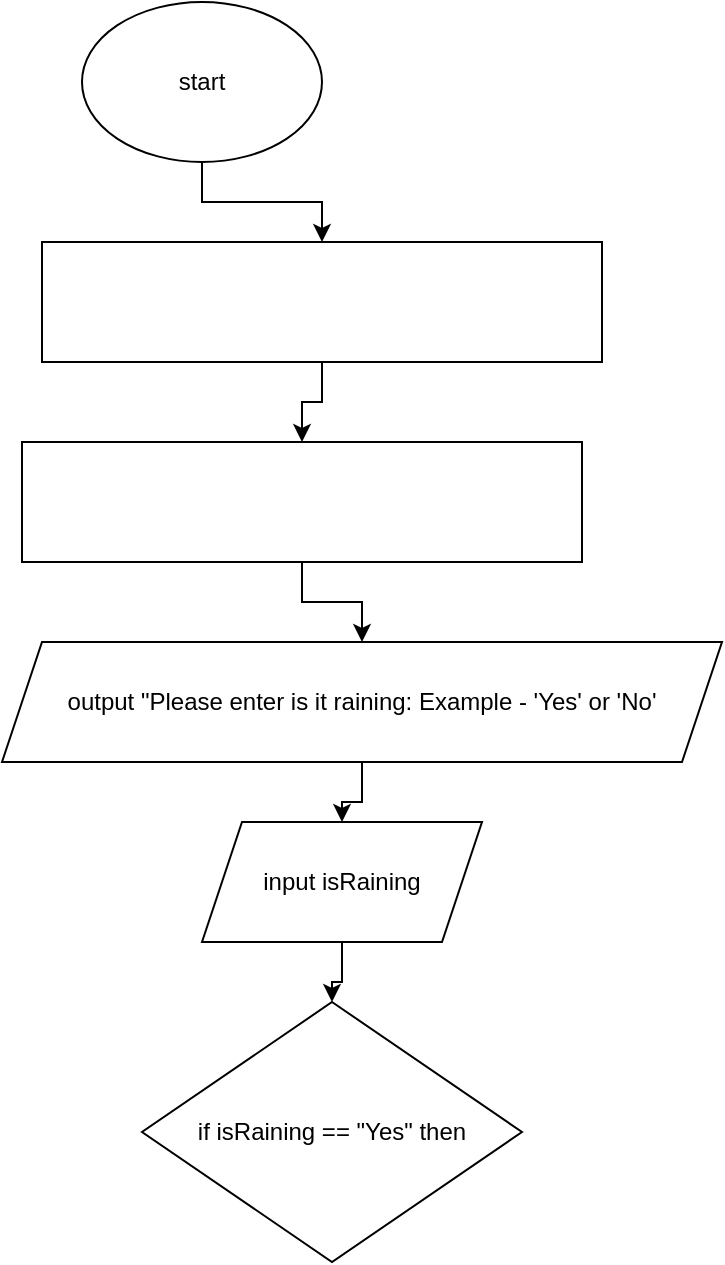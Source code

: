 <mxfile version="24.7.7">
  <diagram id="C5RBs43oDa-KdzZeNtuy" name="Page-1">
    <mxGraphModel dx="1118" dy="1014" grid="1" gridSize="10" guides="1" tooltips="1" connect="1" arrows="1" fold="1" page="1" pageScale="1" pageWidth="827" pageHeight="1169" math="0" shadow="0">
      <root>
        <mxCell id="WIyWlLk6GJQsqaUBKTNV-0" />
        <mxCell id="WIyWlLk6GJQsqaUBKTNV-1" parent="WIyWlLk6GJQsqaUBKTNV-0" />
        <mxCell id="FrUVmgDdikI2n62S4qW0-10" style="edgeStyle=orthogonalEdgeStyle;rounded=0;orthogonalLoop=1;jettySize=auto;html=1;" edge="1" parent="WIyWlLk6GJQsqaUBKTNV-1" source="FrUVmgDdikI2n62S4qW0-0" target="FrUVmgDdikI2n62S4qW0-1">
          <mxGeometry relative="1" as="geometry" />
        </mxCell>
        <mxCell id="FrUVmgDdikI2n62S4qW0-0" value="start" style="ellipse;whiteSpace=wrap;html=1;" vertex="1" parent="WIyWlLk6GJQsqaUBKTNV-1">
          <mxGeometry x="60" y="40" width="120" height="80" as="geometry" />
        </mxCell>
        <mxCell id="FrUVmgDdikI2n62S4qW0-9" style="edgeStyle=orthogonalEdgeStyle;rounded=0;orthogonalLoop=1;jettySize=auto;html=1;" edge="1" parent="WIyWlLk6GJQsqaUBKTNV-1" source="FrUVmgDdikI2n62S4qW0-1" target="FrUVmgDdikI2n62S4qW0-2">
          <mxGeometry relative="1" as="geometry" />
        </mxCell>
        <mxCell id="FrUVmgDdikI2n62S4qW0-1" value="" style="rounded=0;whiteSpace=wrap;html=1;" vertex="1" parent="WIyWlLk6GJQsqaUBKTNV-1">
          <mxGeometry x="40" y="160" width="280" height="60" as="geometry" />
        </mxCell>
        <mxCell id="FrUVmgDdikI2n62S4qW0-8" style="edgeStyle=orthogonalEdgeStyle;rounded=0;orthogonalLoop=1;jettySize=auto;html=1;" edge="1" parent="WIyWlLk6GJQsqaUBKTNV-1" source="FrUVmgDdikI2n62S4qW0-2" target="FrUVmgDdikI2n62S4qW0-3">
          <mxGeometry relative="1" as="geometry" />
        </mxCell>
        <mxCell id="FrUVmgDdikI2n62S4qW0-2" value="" style="rounded=0;whiteSpace=wrap;html=1;" vertex="1" parent="WIyWlLk6GJQsqaUBKTNV-1">
          <mxGeometry x="30" y="260" width="280" height="60" as="geometry" />
        </mxCell>
        <mxCell id="FrUVmgDdikI2n62S4qW0-7" style="edgeStyle=orthogonalEdgeStyle;rounded=0;orthogonalLoop=1;jettySize=auto;html=1;" edge="1" parent="WIyWlLk6GJQsqaUBKTNV-1" source="FrUVmgDdikI2n62S4qW0-3" target="FrUVmgDdikI2n62S4qW0-4">
          <mxGeometry relative="1" as="geometry" />
        </mxCell>
        <mxCell id="FrUVmgDdikI2n62S4qW0-3" value="output &quot;Please enter is it raining: Example - &#39;Yes&#39; or &#39;No&#39;" style="shape=parallelogram;perimeter=parallelogramPerimeter;whiteSpace=wrap;html=1;fixedSize=1;" vertex="1" parent="WIyWlLk6GJQsqaUBKTNV-1">
          <mxGeometry x="20" y="360" width="360" height="60" as="geometry" />
        </mxCell>
        <mxCell id="FrUVmgDdikI2n62S4qW0-6" style="edgeStyle=orthogonalEdgeStyle;rounded=0;orthogonalLoop=1;jettySize=auto;html=1;" edge="1" parent="WIyWlLk6GJQsqaUBKTNV-1" source="FrUVmgDdikI2n62S4qW0-4" target="FrUVmgDdikI2n62S4qW0-5">
          <mxGeometry relative="1" as="geometry" />
        </mxCell>
        <mxCell id="FrUVmgDdikI2n62S4qW0-4" value="input isRaining" style="shape=parallelogram;perimeter=parallelogramPerimeter;whiteSpace=wrap;html=1;fixedSize=1;" vertex="1" parent="WIyWlLk6GJQsqaUBKTNV-1">
          <mxGeometry x="120" y="450" width="140" height="60" as="geometry" />
        </mxCell>
        <mxCell id="FrUVmgDdikI2n62S4qW0-5" value="if isRaining == &quot;Yes&quot; then" style="rhombus;whiteSpace=wrap;html=1;" vertex="1" parent="WIyWlLk6GJQsqaUBKTNV-1">
          <mxGeometry x="90" y="540" width="190" height="130" as="geometry" />
        </mxCell>
      </root>
    </mxGraphModel>
  </diagram>
</mxfile>

